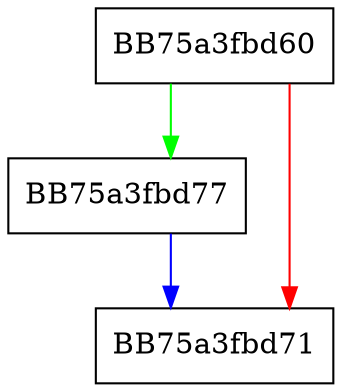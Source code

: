 digraph _Tidy {
  node [shape="box"];
  graph [splines=ortho];
  BB75a3fbd60 -> BB75a3fbd77 [color="green"];
  BB75a3fbd60 -> BB75a3fbd71 [color="red"];
  BB75a3fbd77 -> BB75a3fbd71 [color="blue"];
}